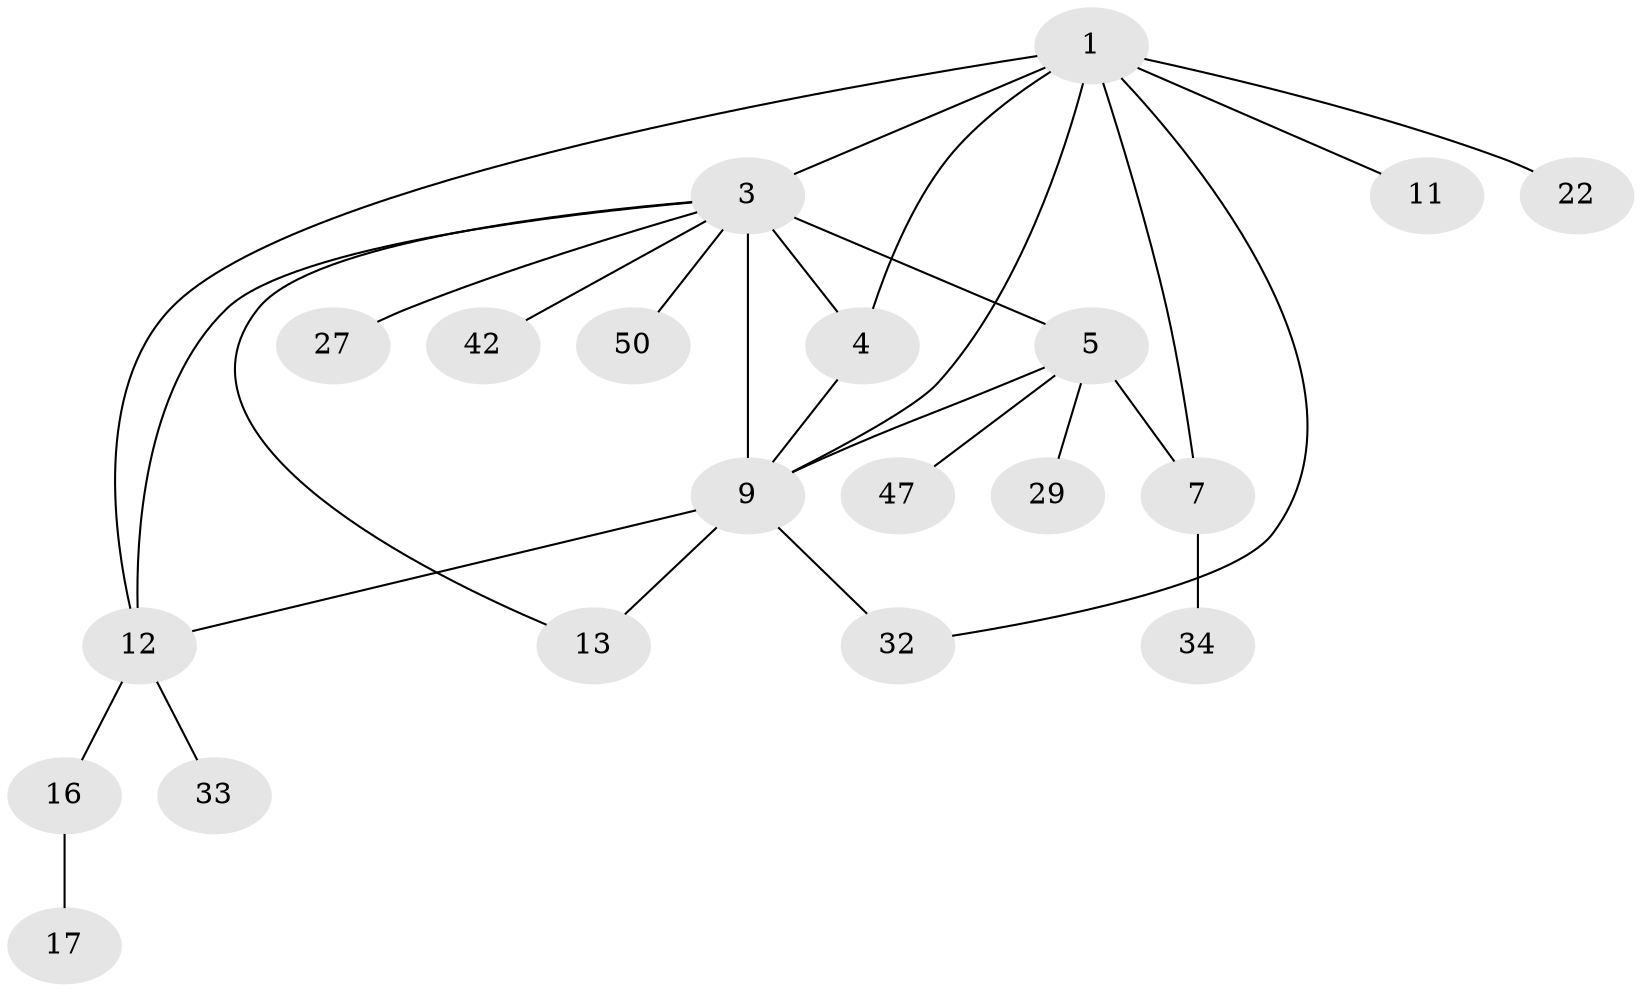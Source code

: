 // original degree distribution, {5: 0.07692307692307693, 8: 0.019230769230769232, 10: 0.019230769230769232, 3: 0.07692307692307693, 7: 0.019230769230769232, 9: 0.019230769230769232, 2: 0.28846153846153844, 1: 0.46153846153846156, 4: 0.019230769230769232}
// Generated by graph-tools (version 1.1) at 2025/19/03/04/25 18:19:46]
// undirected, 20 vertices, 28 edges
graph export_dot {
graph [start="1"]
  node [color=gray90,style=filled];
  1 [super="+2+25"];
  3 [super="+18+30+21+6+41+49"];
  4 [super="+10"];
  5 [super="+8+20"];
  7 [super="+19+24+35"];
  9 [super="+37+44"];
  11;
  12 [super="+14"];
  13 [super="+45"];
  16;
  17;
  22;
  27;
  29;
  32;
  33;
  34;
  42;
  47 [super="+48"];
  50;
  1 -- 9;
  1 -- 12;
  1 -- 32;
  1 -- 4;
  1 -- 22;
  1 -- 7;
  1 -- 11;
  1 -- 3;
  3 -- 4;
  3 -- 13;
  3 -- 42;
  3 -- 50;
  3 -- 12;
  3 -- 5 [weight=2];
  3 -- 9 [weight=2];
  3 -- 27;
  4 -- 9;
  5 -- 7;
  5 -- 9;
  5 -- 47;
  5 -- 29;
  7 -- 34;
  9 -- 12;
  9 -- 32;
  9 -- 13;
  12 -- 16;
  12 -- 33;
  16 -- 17;
}
